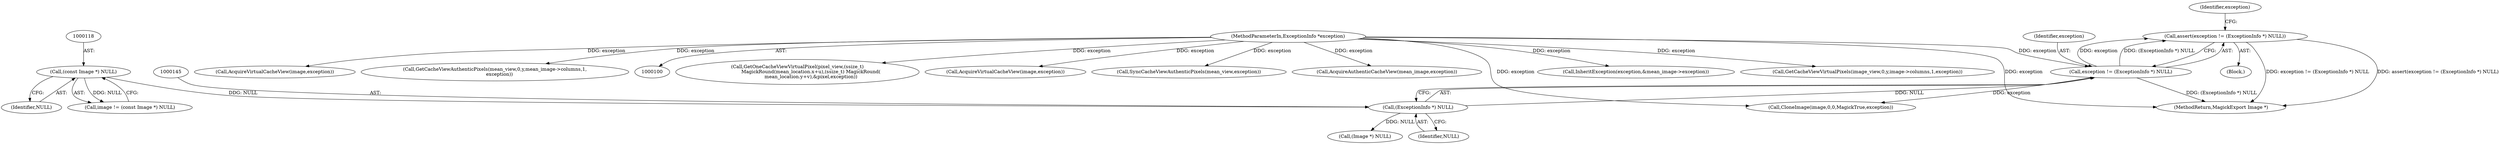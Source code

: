 digraph "0_ImageMagick6_b522d2d857d2f75b659936b59b0da9df1682c256@API" {
"1000141" [label="(Call,assert(exception != (ExceptionInfo *) NULL))"];
"1000142" [label="(Call,exception != (ExceptionInfo *) NULL)"];
"1000105" [label="(MethodParameterIn,ExceptionInfo *exception)"];
"1000144" [label="(Call,(ExceptionInfo *) NULL)"];
"1000117" [label="(Call,(const Image *) NULL)"];
"1000424" [label="(Call,GetOneCacheViewVirtualPixel(pixel_view,(ssize_t)\n                  MagickRound(mean_location.x+u),(ssize_t) MagickRound(\n                  mean_location.y+v),&pixel,exception))"];
"1000142" [label="(Call,exception != (ExceptionInfo *) NULL)"];
"1000200" [label="(Call,AcquireVirtualCacheView(image,exception))"];
"1000119" [label="(Identifier,NULL)"];
"1000106" [label="(Block,)"];
"1000756" [label="(Call,SyncCacheViewAuthenticPixels(mean_view,exception))"];
"1000105" [label="(MethodParameterIn,ExceptionInfo *exception)"];
"1000805" [label="(MethodReturn,MagickExport Image *)"];
"1000143" [label="(Identifier,exception)"];
"1000210" [label="(Call,AcquireAuthenticCacheView(mean_image,exception))"];
"1000115" [label="(Call,image != (const Image *) NULL)"];
"1000155" [label="(Call,CloneImage(image,0,0,MagickTrue,exception))"];
"1000144" [label="(Call,(ExceptionInfo *) NULL)"];
"1000117" [label="(Call,(const Image *) NULL)"];
"1000141" [label="(Call,assert(exception != (ExceptionInfo *) NULL))"];
"1000150" [label="(Identifier,exception)"];
"1000178" [label="(Call,InheritException(exception,&mean_image->exception))"];
"1000238" [label="(Call,GetCacheViewVirtualPixels(image_view,0,y,image->columns,1,exception))"];
"1000205" [label="(Call,AcquireVirtualCacheView(image,exception))"];
"1000164" [label="(Call,(Image *) NULL)"];
"1000146" [label="(Identifier,NULL)"];
"1000249" [label="(Call,GetCacheViewAuthenticPixels(mean_view,0,y,mean_image->columns,1,\n      exception))"];
"1000141" -> "1000106"  [label="AST: "];
"1000141" -> "1000142"  [label="CFG: "];
"1000142" -> "1000141"  [label="AST: "];
"1000150" -> "1000141"  [label="CFG: "];
"1000141" -> "1000805"  [label="DDG: exception != (ExceptionInfo *) NULL"];
"1000141" -> "1000805"  [label="DDG: assert(exception != (ExceptionInfo *) NULL)"];
"1000142" -> "1000141"  [label="DDG: exception"];
"1000142" -> "1000141"  [label="DDG: (ExceptionInfo *) NULL"];
"1000142" -> "1000144"  [label="CFG: "];
"1000143" -> "1000142"  [label="AST: "];
"1000144" -> "1000142"  [label="AST: "];
"1000142" -> "1000805"  [label="DDG: (ExceptionInfo *) NULL"];
"1000105" -> "1000142"  [label="DDG: exception"];
"1000144" -> "1000142"  [label="DDG: NULL"];
"1000142" -> "1000155"  [label="DDG: exception"];
"1000105" -> "1000100"  [label="AST: "];
"1000105" -> "1000805"  [label="DDG: exception"];
"1000105" -> "1000155"  [label="DDG: exception"];
"1000105" -> "1000178"  [label="DDG: exception"];
"1000105" -> "1000200"  [label="DDG: exception"];
"1000105" -> "1000205"  [label="DDG: exception"];
"1000105" -> "1000210"  [label="DDG: exception"];
"1000105" -> "1000238"  [label="DDG: exception"];
"1000105" -> "1000249"  [label="DDG: exception"];
"1000105" -> "1000424"  [label="DDG: exception"];
"1000105" -> "1000756"  [label="DDG: exception"];
"1000144" -> "1000146"  [label="CFG: "];
"1000145" -> "1000144"  [label="AST: "];
"1000146" -> "1000144"  [label="AST: "];
"1000117" -> "1000144"  [label="DDG: NULL"];
"1000144" -> "1000164"  [label="DDG: NULL"];
"1000117" -> "1000115"  [label="AST: "];
"1000117" -> "1000119"  [label="CFG: "];
"1000118" -> "1000117"  [label="AST: "];
"1000119" -> "1000117"  [label="AST: "];
"1000115" -> "1000117"  [label="CFG: "];
"1000117" -> "1000115"  [label="DDG: NULL"];
}
